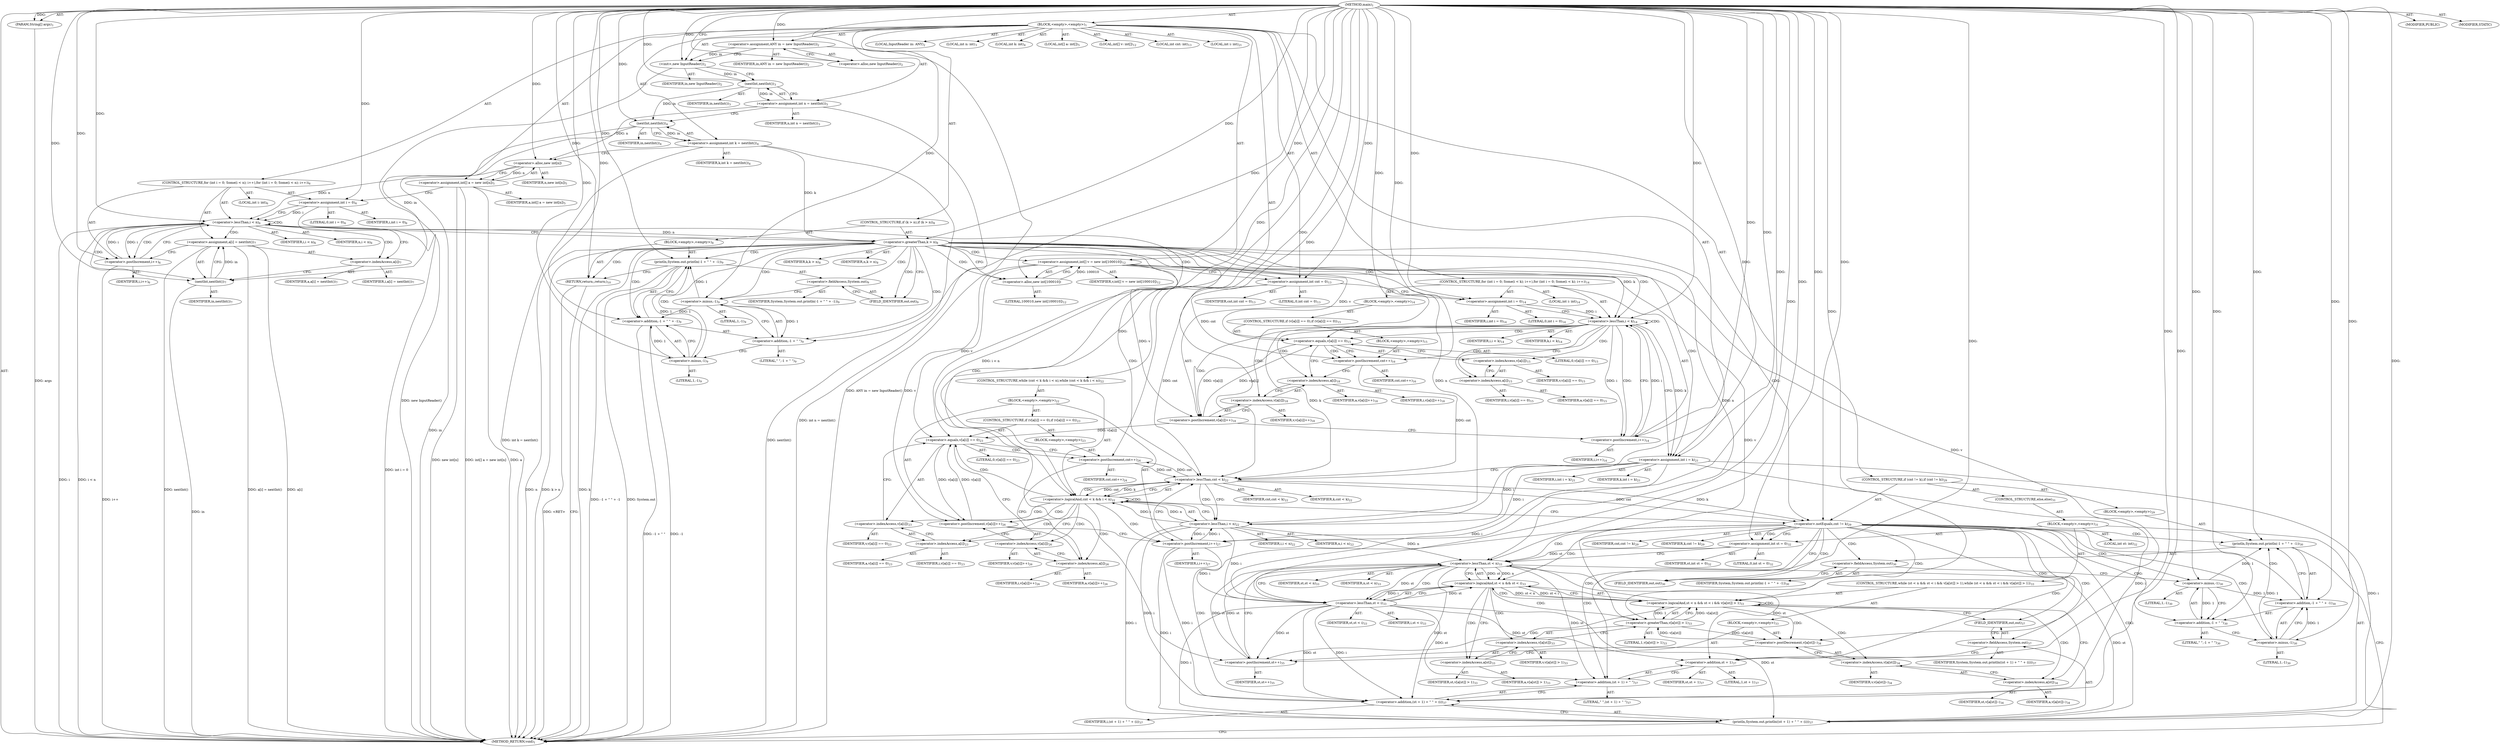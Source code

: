 digraph "main" {  
"19" [label = <(METHOD,main)<SUB>1</SUB>> ]
"20" [label = <(PARAM,String[] args)<SUB>1</SUB>> ]
"21" [label = <(BLOCK,&lt;empty&gt;,&lt;empty&gt;)<SUB>1</SUB>> ]
"4" [label = <(LOCAL,InputReader in: ANY)<SUB>2</SUB>> ]
"22" [label = <(&lt;operator&gt;.assignment,ANY in = new InputReader())<SUB>2</SUB>> ]
"23" [label = <(IDENTIFIER,in,ANY in = new InputReader())<SUB>2</SUB>> ]
"24" [label = <(&lt;operator&gt;.alloc,new InputReader())<SUB>2</SUB>> ]
"25" [label = <(&lt;init&gt;,new InputReader())<SUB>2</SUB>> ]
"3" [label = <(IDENTIFIER,in,new InputReader())<SUB>2</SUB>> ]
"26" [label = <(LOCAL,int n: int)<SUB>3</SUB>> ]
"27" [label = <(&lt;operator&gt;.assignment,int n = nextInt())<SUB>3</SUB>> ]
"28" [label = <(IDENTIFIER,n,int n = nextInt())<SUB>3</SUB>> ]
"29" [label = <(nextInt,nextInt())<SUB>3</SUB>> ]
"30" [label = <(IDENTIFIER,in,nextInt())<SUB>3</SUB>> ]
"31" [label = <(LOCAL,int k: int)<SUB>4</SUB>> ]
"32" [label = <(&lt;operator&gt;.assignment,int k = nextInt())<SUB>4</SUB>> ]
"33" [label = <(IDENTIFIER,k,int k = nextInt())<SUB>4</SUB>> ]
"34" [label = <(nextInt,nextInt())<SUB>4</SUB>> ]
"35" [label = <(IDENTIFIER,in,nextInt())<SUB>4</SUB>> ]
"36" [label = <(LOCAL,int[] a: int[])<SUB>5</SUB>> ]
"37" [label = <(&lt;operator&gt;.assignment,int[] a = new int[n])<SUB>5</SUB>> ]
"38" [label = <(IDENTIFIER,a,int[] a = new int[n])<SUB>5</SUB>> ]
"39" [label = <(&lt;operator&gt;.alloc,new int[n])> ]
"40" [label = <(IDENTIFIER,n,new int[n])<SUB>5</SUB>> ]
"41" [label = <(CONTROL_STRUCTURE,for (int i = 0; Some(i &lt; n); i++),for (int i = 0; Some(i &lt; n); i++))<SUB>6</SUB>> ]
"42" [label = <(LOCAL,int i: int)<SUB>6</SUB>> ]
"43" [label = <(&lt;operator&gt;.assignment,int i = 0)<SUB>6</SUB>> ]
"44" [label = <(IDENTIFIER,i,int i = 0)<SUB>6</SUB>> ]
"45" [label = <(LITERAL,0,int i = 0)<SUB>6</SUB>> ]
"46" [label = <(&lt;operator&gt;.lessThan,i &lt; n)<SUB>6</SUB>> ]
"47" [label = <(IDENTIFIER,i,i &lt; n)<SUB>6</SUB>> ]
"48" [label = <(IDENTIFIER,n,i &lt; n)<SUB>6</SUB>> ]
"49" [label = <(&lt;operator&gt;.postIncrement,i++)<SUB>6</SUB>> ]
"50" [label = <(IDENTIFIER,i,i++)<SUB>6</SUB>> ]
"51" [label = <(&lt;operator&gt;.assignment,a[i] = nextInt())<SUB>7</SUB>> ]
"52" [label = <(&lt;operator&gt;.indexAccess,a[i])<SUB>7</SUB>> ]
"53" [label = <(IDENTIFIER,a,a[i] = nextInt())<SUB>7</SUB>> ]
"54" [label = <(IDENTIFIER,i,a[i] = nextInt())<SUB>7</SUB>> ]
"55" [label = <(nextInt,nextInt())<SUB>7</SUB>> ]
"56" [label = <(IDENTIFIER,in,nextInt())<SUB>7</SUB>> ]
"57" [label = <(CONTROL_STRUCTURE,if (k &gt; n),if (k &gt; n))<SUB>8</SUB>> ]
"58" [label = <(&lt;operator&gt;.greaterThan,k &gt; n)<SUB>8</SUB>> ]
"59" [label = <(IDENTIFIER,k,k &gt; n)<SUB>8</SUB>> ]
"60" [label = <(IDENTIFIER,n,k &gt; n)<SUB>8</SUB>> ]
"61" [label = <(BLOCK,&lt;empty&gt;,&lt;empty&gt;)<SUB>8</SUB>> ]
"62" [label = <(println,System.out.println(-1 + &quot; &quot; + -1))<SUB>9</SUB>> ]
"63" [label = <(&lt;operator&gt;.fieldAccess,System.out)<SUB>9</SUB>> ]
"64" [label = <(IDENTIFIER,System,System.out.println(-1 + &quot; &quot; + -1))<SUB>9</SUB>> ]
"65" [label = <(FIELD_IDENTIFIER,out,out)<SUB>9</SUB>> ]
"66" [label = <(&lt;operator&gt;.addition,-1 + &quot; &quot; + -1)<SUB>9</SUB>> ]
"67" [label = <(&lt;operator&gt;.addition,-1 + &quot; &quot;)<SUB>9</SUB>> ]
"68" [label = <(&lt;operator&gt;.minus,-1)<SUB>9</SUB>> ]
"69" [label = <(LITERAL,1,-1)<SUB>9</SUB>> ]
"70" [label = <(LITERAL,&quot; &quot;,-1 + &quot; &quot;)<SUB>9</SUB>> ]
"71" [label = <(&lt;operator&gt;.minus,-1)<SUB>9</SUB>> ]
"72" [label = <(LITERAL,1,-1)<SUB>9</SUB>> ]
"73" [label = <(RETURN,return;,return;)<SUB>10</SUB>> ]
"74" [label = <(LOCAL,int[] v: int[])<SUB>12</SUB>> ]
"75" [label = <(&lt;operator&gt;.assignment,int[] v = new int[100010])<SUB>12</SUB>> ]
"76" [label = <(IDENTIFIER,v,int[] v = new int[100010])<SUB>12</SUB>> ]
"77" [label = <(&lt;operator&gt;.alloc,new int[100010])> ]
"78" [label = <(LITERAL,100010,new int[100010])<SUB>12</SUB>> ]
"79" [label = <(LOCAL,int cnt: int)<SUB>13</SUB>> ]
"80" [label = <(&lt;operator&gt;.assignment,int cnt = 0)<SUB>13</SUB>> ]
"81" [label = <(IDENTIFIER,cnt,int cnt = 0)<SUB>13</SUB>> ]
"82" [label = <(LITERAL,0,int cnt = 0)<SUB>13</SUB>> ]
"83" [label = <(CONTROL_STRUCTURE,for (int i = 0; Some(i &lt; k); i++),for (int i = 0; Some(i &lt; k); i++))<SUB>14</SUB>> ]
"84" [label = <(LOCAL,int i: int)<SUB>14</SUB>> ]
"85" [label = <(&lt;operator&gt;.assignment,int i = 0)<SUB>14</SUB>> ]
"86" [label = <(IDENTIFIER,i,int i = 0)<SUB>14</SUB>> ]
"87" [label = <(LITERAL,0,int i = 0)<SUB>14</SUB>> ]
"88" [label = <(&lt;operator&gt;.lessThan,i &lt; k)<SUB>14</SUB>> ]
"89" [label = <(IDENTIFIER,i,i &lt; k)<SUB>14</SUB>> ]
"90" [label = <(IDENTIFIER,k,i &lt; k)<SUB>14</SUB>> ]
"91" [label = <(&lt;operator&gt;.postIncrement,i++)<SUB>14</SUB>> ]
"92" [label = <(IDENTIFIER,i,i++)<SUB>14</SUB>> ]
"93" [label = <(BLOCK,&lt;empty&gt;,&lt;empty&gt;)<SUB>14</SUB>> ]
"94" [label = <(CONTROL_STRUCTURE,if (v[a[i]] == 0),if (v[a[i]] == 0))<SUB>15</SUB>> ]
"95" [label = <(&lt;operator&gt;.equals,v[a[i]] == 0)<SUB>15</SUB>> ]
"96" [label = <(&lt;operator&gt;.indexAccess,v[a[i]])<SUB>15</SUB>> ]
"97" [label = <(IDENTIFIER,v,v[a[i]] == 0)<SUB>15</SUB>> ]
"98" [label = <(&lt;operator&gt;.indexAccess,a[i])<SUB>15</SUB>> ]
"99" [label = <(IDENTIFIER,a,v[a[i]] == 0)<SUB>15</SUB>> ]
"100" [label = <(IDENTIFIER,i,v[a[i]] == 0)<SUB>15</SUB>> ]
"101" [label = <(LITERAL,0,v[a[i]] == 0)<SUB>15</SUB>> ]
"102" [label = <(BLOCK,&lt;empty&gt;,&lt;empty&gt;)<SUB>15</SUB>> ]
"103" [label = <(&lt;operator&gt;.postIncrement,cnt++)<SUB>16</SUB>> ]
"104" [label = <(IDENTIFIER,cnt,cnt++)<SUB>16</SUB>> ]
"105" [label = <(&lt;operator&gt;.postIncrement,v[a[i]]++)<SUB>18</SUB>> ]
"106" [label = <(&lt;operator&gt;.indexAccess,v[a[i]])<SUB>18</SUB>> ]
"107" [label = <(IDENTIFIER,v,v[a[i]]++)<SUB>18</SUB>> ]
"108" [label = <(&lt;operator&gt;.indexAccess,a[i])<SUB>18</SUB>> ]
"109" [label = <(IDENTIFIER,a,v[a[i]]++)<SUB>18</SUB>> ]
"110" [label = <(IDENTIFIER,i,v[a[i]]++)<SUB>18</SUB>> ]
"111" [label = <(LOCAL,int i: int)<SUB>21</SUB>> ]
"112" [label = <(&lt;operator&gt;.assignment,int i = k)<SUB>21</SUB>> ]
"113" [label = <(IDENTIFIER,i,int i = k)<SUB>21</SUB>> ]
"114" [label = <(IDENTIFIER,k,int i = k)<SUB>21</SUB>> ]
"115" [label = <(CONTROL_STRUCTURE,while (cnt &lt; k &amp;&amp; i &lt; n),while (cnt &lt; k &amp;&amp; i &lt; n))<SUB>22</SUB>> ]
"116" [label = <(&lt;operator&gt;.logicalAnd,cnt &lt; k &amp;&amp; i &lt; n)<SUB>22</SUB>> ]
"117" [label = <(&lt;operator&gt;.lessThan,cnt &lt; k)<SUB>22</SUB>> ]
"118" [label = <(IDENTIFIER,cnt,cnt &lt; k)<SUB>22</SUB>> ]
"119" [label = <(IDENTIFIER,k,cnt &lt; k)<SUB>22</SUB>> ]
"120" [label = <(&lt;operator&gt;.lessThan,i &lt; n)<SUB>22</SUB>> ]
"121" [label = <(IDENTIFIER,i,i &lt; n)<SUB>22</SUB>> ]
"122" [label = <(IDENTIFIER,n,i &lt; n)<SUB>22</SUB>> ]
"123" [label = <(BLOCK,&lt;empty&gt;,&lt;empty&gt;)<SUB>22</SUB>> ]
"124" [label = <(CONTROL_STRUCTURE,if (v[a[i]] == 0),if (v[a[i]] == 0))<SUB>23</SUB>> ]
"125" [label = <(&lt;operator&gt;.equals,v[a[i]] == 0)<SUB>23</SUB>> ]
"126" [label = <(&lt;operator&gt;.indexAccess,v[a[i]])<SUB>23</SUB>> ]
"127" [label = <(IDENTIFIER,v,v[a[i]] == 0)<SUB>23</SUB>> ]
"128" [label = <(&lt;operator&gt;.indexAccess,a[i])<SUB>23</SUB>> ]
"129" [label = <(IDENTIFIER,a,v[a[i]] == 0)<SUB>23</SUB>> ]
"130" [label = <(IDENTIFIER,i,v[a[i]] == 0)<SUB>23</SUB>> ]
"131" [label = <(LITERAL,0,v[a[i]] == 0)<SUB>23</SUB>> ]
"132" [label = <(BLOCK,&lt;empty&gt;,&lt;empty&gt;)<SUB>23</SUB>> ]
"133" [label = <(&lt;operator&gt;.postIncrement,cnt++)<SUB>24</SUB>> ]
"134" [label = <(IDENTIFIER,cnt,cnt++)<SUB>24</SUB>> ]
"135" [label = <(&lt;operator&gt;.postIncrement,v[a[i]]++)<SUB>26</SUB>> ]
"136" [label = <(&lt;operator&gt;.indexAccess,v[a[i]])<SUB>26</SUB>> ]
"137" [label = <(IDENTIFIER,v,v[a[i]]++)<SUB>26</SUB>> ]
"138" [label = <(&lt;operator&gt;.indexAccess,a[i])<SUB>26</SUB>> ]
"139" [label = <(IDENTIFIER,a,v[a[i]]++)<SUB>26</SUB>> ]
"140" [label = <(IDENTIFIER,i,v[a[i]]++)<SUB>26</SUB>> ]
"141" [label = <(&lt;operator&gt;.postIncrement,i++)<SUB>27</SUB>> ]
"142" [label = <(IDENTIFIER,i,i++)<SUB>27</SUB>> ]
"143" [label = <(CONTROL_STRUCTURE,if (cnt != k),if (cnt != k))<SUB>29</SUB>> ]
"144" [label = <(&lt;operator&gt;.notEquals,cnt != k)<SUB>29</SUB>> ]
"145" [label = <(IDENTIFIER,cnt,cnt != k)<SUB>29</SUB>> ]
"146" [label = <(IDENTIFIER,k,cnt != k)<SUB>29</SUB>> ]
"147" [label = <(BLOCK,&lt;empty&gt;,&lt;empty&gt;)<SUB>29</SUB>> ]
"148" [label = <(println,System.out.println(-1 + &quot; &quot; + -1))<SUB>30</SUB>> ]
"149" [label = <(&lt;operator&gt;.fieldAccess,System.out)<SUB>30</SUB>> ]
"150" [label = <(IDENTIFIER,System,System.out.println(-1 + &quot; &quot; + -1))<SUB>30</SUB>> ]
"151" [label = <(FIELD_IDENTIFIER,out,out)<SUB>30</SUB>> ]
"152" [label = <(&lt;operator&gt;.addition,-1 + &quot; &quot; + -1)<SUB>30</SUB>> ]
"153" [label = <(&lt;operator&gt;.addition,-1 + &quot; &quot;)<SUB>30</SUB>> ]
"154" [label = <(&lt;operator&gt;.minus,-1)<SUB>30</SUB>> ]
"155" [label = <(LITERAL,1,-1)<SUB>30</SUB>> ]
"156" [label = <(LITERAL,&quot; &quot;,-1 + &quot; &quot;)<SUB>30</SUB>> ]
"157" [label = <(&lt;operator&gt;.minus,-1)<SUB>30</SUB>> ]
"158" [label = <(LITERAL,1,-1)<SUB>30</SUB>> ]
"159" [label = <(CONTROL_STRUCTURE,else,else)<SUB>31</SUB>> ]
"160" [label = <(BLOCK,&lt;empty&gt;,&lt;empty&gt;)<SUB>31</SUB>> ]
"161" [label = <(LOCAL,int st: int)<SUB>32</SUB>> ]
"162" [label = <(&lt;operator&gt;.assignment,int st = 0)<SUB>32</SUB>> ]
"163" [label = <(IDENTIFIER,st,int st = 0)<SUB>32</SUB>> ]
"164" [label = <(LITERAL,0,int st = 0)<SUB>32</SUB>> ]
"165" [label = <(CONTROL_STRUCTURE,while (st &lt; n &amp;&amp; st &lt; i &amp;&amp; v[a[st]] &gt; 1),while (st &lt; n &amp;&amp; st &lt; i &amp;&amp; v[a[st]] &gt; 1))<SUB>33</SUB>> ]
"166" [label = <(&lt;operator&gt;.logicalAnd,st &lt; n &amp;&amp; st &lt; i &amp;&amp; v[a[st]] &gt; 1)<SUB>33</SUB>> ]
"167" [label = <(&lt;operator&gt;.logicalAnd,st &lt; n &amp;&amp; st &lt; i)<SUB>33</SUB>> ]
"168" [label = <(&lt;operator&gt;.lessThan,st &lt; n)<SUB>33</SUB>> ]
"169" [label = <(IDENTIFIER,st,st &lt; n)<SUB>33</SUB>> ]
"170" [label = <(IDENTIFIER,n,st &lt; n)<SUB>33</SUB>> ]
"171" [label = <(&lt;operator&gt;.lessThan,st &lt; i)<SUB>33</SUB>> ]
"172" [label = <(IDENTIFIER,st,st &lt; i)<SUB>33</SUB>> ]
"173" [label = <(IDENTIFIER,i,st &lt; i)<SUB>33</SUB>> ]
"174" [label = <(&lt;operator&gt;.greaterThan,v[a[st]] &gt; 1)<SUB>33</SUB>> ]
"175" [label = <(&lt;operator&gt;.indexAccess,v[a[st]])<SUB>33</SUB>> ]
"176" [label = <(IDENTIFIER,v,v[a[st]] &gt; 1)<SUB>33</SUB>> ]
"177" [label = <(&lt;operator&gt;.indexAccess,a[st])<SUB>33</SUB>> ]
"178" [label = <(IDENTIFIER,a,v[a[st]] &gt; 1)<SUB>33</SUB>> ]
"179" [label = <(IDENTIFIER,st,v[a[st]] &gt; 1)<SUB>33</SUB>> ]
"180" [label = <(LITERAL,1,v[a[st]] &gt; 1)<SUB>33</SUB>> ]
"181" [label = <(BLOCK,&lt;empty&gt;,&lt;empty&gt;)<SUB>33</SUB>> ]
"182" [label = <(&lt;operator&gt;.postDecrement,v[a[st]]--)<SUB>34</SUB>> ]
"183" [label = <(&lt;operator&gt;.indexAccess,v[a[st]])<SUB>34</SUB>> ]
"184" [label = <(IDENTIFIER,v,v[a[st]]--)<SUB>34</SUB>> ]
"185" [label = <(&lt;operator&gt;.indexAccess,a[st])<SUB>34</SUB>> ]
"186" [label = <(IDENTIFIER,a,v[a[st]]--)<SUB>34</SUB>> ]
"187" [label = <(IDENTIFIER,st,v[a[st]]--)<SUB>34</SUB>> ]
"188" [label = <(&lt;operator&gt;.postIncrement,st++)<SUB>35</SUB>> ]
"189" [label = <(IDENTIFIER,st,st++)<SUB>35</SUB>> ]
"190" [label = <(println,System.out.println((st + 1) + &quot; &quot; + (i)))<SUB>37</SUB>> ]
"191" [label = <(&lt;operator&gt;.fieldAccess,System.out)<SUB>37</SUB>> ]
"192" [label = <(IDENTIFIER,System,System.out.println((st + 1) + &quot; &quot; + (i)))<SUB>37</SUB>> ]
"193" [label = <(FIELD_IDENTIFIER,out,out)<SUB>37</SUB>> ]
"194" [label = <(&lt;operator&gt;.addition,(st + 1) + &quot; &quot; + (i))<SUB>37</SUB>> ]
"195" [label = <(&lt;operator&gt;.addition,(st + 1) + &quot; &quot;)<SUB>37</SUB>> ]
"196" [label = <(&lt;operator&gt;.addition,st + 1)<SUB>37</SUB>> ]
"197" [label = <(IDENTIFIER,st,st + 1)<SUB>37</SUB>> ]
"198" [label = <(LITERAL,1,st + 1)<SUB>37</SUB>> ]
"199" [label = <(LITERAL,&quot; &quot;,(st + 1) + &quot; &quot;)<SUB>37</SUB>> ]
"200" [label = <(IDENTIFIER,i,(st + 1) + &quot; &quot; + (i))<SUB>37</SUB>> ]
"201" [label = <(MODIFIER,PUBLIC)> ]
"202" [label = <(MODIFIER,STATIC)> ]
"203" [label = <(METHOD_RETURN,void)<SUB>1</SUB>> ]
  "19" -> "20"  [ label = "AST: "] 
  "19" -> "21"  [ label = "AST: "] 
  "19" -> "201"  [ label = "AST: "] 
  "19" -> "202"  [ label = "AST: "] 
  "19" -> "203"  [ label = "AST: "] 
  "21" -> "4"  [ label = "AST: "] 
  "21" -> "22"  [ label = "AST: "] 
  "21" -> "25"  [ label = "AST: "] 
  "21" -> "26"  [ label = "AST: "] 
  "21" -> "27"  [ label = "AST: "] 
  "21" -> "31"  [ label = "AST: "] 
  "21" -> "32"  [ label = "AST: "] 
  "21" -> "36"  [ label = "AST: "] 
  "21" -> "37"  [ label = "AST: "] 
  "21" -> "41"  [ label = "AST: "] 
  "21" -> "57"  [ label = "AST: "] 
  "21" -> "74"  [ label = "AST: "] 
  "21" -> "75"  [ label = "AST: "] 
  "21" -> "79"  [ label = "AST: "] 
  "21" -> "80"  [ label = "AST: "] 
  "21" -> "83"  [ label = "AST: "] 
  "21" -> "111"  [ label = "AST: "] 
  "21" -> "112"  [ label = "AST: "] 
  "21" -> "115"  [ label = "AST: "] 
  "21" -> "143"  [ label = "AST: "] 
  "22" -> "23"  [ label = "AST: "] 
  "22" -> "24"  [ label = "AST: "] 
  "25" -> "3"  [ label = "AST: "] 
  "27" -> "28"  [ label = "AST: "] 
  "27" -> "29"  [ label = "AST: "] 
  "29" -> "30"  [ label = "AST: "] 
  "32" -> "33"  [ label = "AST: "] 
  "32" -> "34"  [ label = "AST: "] 
  "34" -> "35"  [ label = "AST: "] 
  "37" -> "38"  [ label = "AST: "] 
  "37" -> "39"  [ label = "AST: "] 
  "39" -> "40"  [ label = "AST: "] 
  "41" -> "42"  [ label = "AST: "] 
  "41" -> "43"  [ label = "AST: "] 
  "41" -> "46"  [ label = "AST: "] 
  "41" -> "49"  [ label = "AST: "] 
  "41" -> "51"  [ label = "AST: "] 
  "43" -> "44"  [ label = "AST: "] 
  "43" -> "45"  [ label = "AST: "] 
  "46" -> "47"  [ label = "AST: "] 
  "46" -> "48"  [ label = "AST: "] 
  "49" -> "50"  [ label = "AST: "] 
  "51" -> "52"  [ label = "AST: "] 
  "51" -> "55"  [ label = "AST: "] 
  "52" -> "53"  [ label = "AST: "] 
  "52" -> "54"  [ label = "AST: "] 
  "55" -> "56"  [ label = "AST: "] 
  "57" -> "58"  [ label = "AST: "] 
  "57" -> "61"  [ label = "AST: "] 
  "58" -> "59"  [ label = "AST: "] 
  "58" -> "60"  [ label = "AST: "] 
  "61" -> "62"  [ label = "AST: "] 
  "61" -> "73"  [ label = "AST: "] 
  "62" -> "63"  [ label = "AST: "] 
  "62" -> "66"  [ label = "AST: "] 
  "63" -> "64"  [ label = "AST: "] 
  "63" -> "65"  [ label = "AST: "] 
  "66" -> "67"  [ label = "AST: "] 
  "66" -> "71"  [ label = "AST: "] 
  "67" -> "68"  [ label = "AST: "] 
  "67" -> "70"  [ label = "AST: "] 
  "68" -> "69"  [ label = "AST: "] 
  "71" -> "72"  [ label = "AST: "] 
  "75" -> "76"  [ label = "AST: "] 
  "75" -> "77"  [ label = "AST: "] 
  "77" -> "78"  [ label = "AST: "] 
  "80" -> "81"  [ label = "AST: "] 
  "80" -> "82"  [ label = "AST: "] 
  "83" -> "84"  [ label = "AST: "] 
  "83" -> "85"  [ label = "AST: "] 
  "83" -> "88"  [ label = "AST: "] 
  "83" -> "91"  [ label = "AST: "] 
  "83" -> "93"  [ label = "AST: "] 
  "85" -> "86"  [ label = "AST: "] 
  "85" -> "87"  [ label = "AST: "] 
  "88" -> "89"  [ label = "AST: "] 
  "88" -> "90"  [ label = "AST: "] 
  "91" -> "92"  [ label = "AST: "] 
  "93" -> "94"  [ label = "AST: "] 
  "93" -> "105"  [ label = "AST: "] 
  "94" -> "95"  [ label = "AST: "] 
  "94" -> "102"  [ label = "AST: "] 
  "95" -> "96"  [ label = "AST: "] 
  "95" -> "101"  [ label = "AST: "] 
  "96" -> "97"  [ label = "AST: "] 
  "96" -> "98"  [ label = "AST: "] 
  "98" -> "99"  [ label = "AST: "] 
  "98" -> "100"  [ label = "AST: "] 
  "102" -> "103"  [ label = "AST: "] 
  "103" -> "104"  [ label = "AST: "] 
  "105" -> "106"  [ label = "AST: "] 
  "106" -> "107"  [ label = "AST: "] 
  "106" -> "108"  [ label = "AST: "] 
  "108" -> "109"  [ label = "AST: "] 
  "108" -> "110"  [ label = "AST: "] 
  "112" -> "113"  [ label = "AST: "] 
  "112" -> "114"  [ label = "AST: "] 
  "115" -> "116"  [ label = "AST: "] 
  "115" -> "123"  [ label = "AST: "] 
  "116" -> "117"  [ label = "AST: "] 
  "116" -> "120"  [ label = "AST: "] 
  "117" -> "118"  [ label = "AST: "] 
  "117" -> "119"  [ label = "AST: "] 
  "120" -> "121"  [ label = "AST: "] 
  "120" -> "122"  [ label = "AST: "] 
  "123" -> "124"  [ label = "AST: "] 
  "123" -> "135"  [ label = "AST: "] 
  "123" -> "141"  [ label = "AST: "] 
  "124" -> "125"  [ label = "AST: "] 
  "124" -> "132"  [ label = "AST: "] 
  "125" -> "126"  [ label = "AST: "] 
  "125" -> "131"  [ label = "AST: "] 
  "126" -> "127"  [ label = "AST: "] 
  "126" -> "128"  [ label = "AST: "] 
  "128" -> "129"  [ label = "AST: "] 
  "128" -> "130"  [ label = "AST: "] 
  "132" -> "133"  [ label = "AST: "] 
  "133" -> "134"  [ label = "AST: "] 
  "135" -> "136"  [ label = "AST: "] 
  "136" -> "137"  [ label = "AST: "] 
  "136" -> "138"  [ label = "AST: "] 
  "138" -> "139"  [ label = "AST: "] 
  "138" -> "140"  [ label = "AST: "] 
  "141" -> "142"  [ label = "AST: "] 
  "143" -> "144"  [ label = "AST: "] 
  "143" -> "147"  [ label = "AST: "] 
  "143" -> "159"  [ label = "AST: "] 
  "144" -> "145"  [ label = "AST: "] 
  "144" -> "146"  [ label = "AST: "] 
  "147" -> "148"  [ label = "AST: "] 
  "148" -> "149"  [ label = "AST: "] 
  "148" -> "152"  [ label = "AST: "] 
  "149" -> "150"  [ label = "AST: "] 
  "149" -> "151"  [ label = "AST: "] 
  "152" -> "153"  [ label = "AST: "] 
  "152" -> "157"  [ label = "AST: "] 
  "153" -> "154"  [ label = "AST: "] 
  "153" -> "156"  [ label = "AST: "] 
  "154" -> "155"  [ label = "AST: "] 
  "157" -> "158"  [ label = "AST: "] 
  "159" -> "160"  [ label = "AST: "] 
  "160" -> "161"  [ label = "AST: "] 
  "160" -> "162"  [ label = "AST: "] 
  "160" -> "165"  [ label = "AST: "] 
  "160" -> "190"  [ label = "AST: "] 
  "162" -> "163"  [ label = "AST: "] 
  "162" -> "164"  [ label = "AST: "] 
  "165" -> "166"  [ label = "AST: "] 
  "165" -> "181"  [ label = "AST: "] 
  "166" -> "167"  [ label = "AST: "] 
  "166" -> "174"  [ label = "AST: "] 
  "167" -> "168"  [ label = "AST: "] 
  "167" -> "171"  [ label = "AST: "] 
  "168" -> "169"  [ label = "AST: "] 
  "168" -> "170"  [ label = "AST: "] 
  "171" -> "172"  [ label = "AST: "] 
  "171" -> "173"  [ label = "AST: "] 
  "174" -> "175"  [ label = "AST: "] 
  "174" -> "180"  [ label = "AST: "] 
  "175" -> "176"  [ label = "AST: "] 
  "175" -> "177"  [ label = "AST: "] 
  "177" -> "178"  [ label = "AST: "] 
  "177" -> "179"  [ label = "AST: "] 
  "181" -> "182"  [ label = "AST: "] 
  "181" -> "188"  [ label = "AST: "] 
  "182" -> "183"  [ label = "AST: "] 
  "183" -> "184"  [ label = "AST: "] 
  "183" -> "185"  [ label = "AST: "] 
  "185" -> "186"  [ label = "AST: "] 
  "185" -> "187"  [ label = "AST: "] 
  "188" -> "189"  [ label = "AST: "] 
  "190" -> "191"  [ label = "AST: "] 
  "190" -> "194"  [ label = "AST: "] 
  "191" -> "192"  [ label = "AST: "] 
  "191" -> "193"  [ label = "AST: "] 
  "194" -> "195"  [ label = "AST: "] 
  "194" -> "200"  [ label = "AST: "] 
  "195" -> "196"  [ label = "AST: "] 
  "195" -> "199"  [ label = "AST: "] 
  "196" -> "197"  [ label = "AST: "] 
  "196" -> "198"  [ label = "AST: "] 
  "22" -> "25"  [ label = "CFG: "] 
  "25" -> "29"  [ label = "CFG: "] 
  "27" -> "34"  [ label = "CFG: "] 
  "32" -> "39"  [ label = "CFG: "] 
  "37" -> "43"  [ label = "CFG: "] 
  "75" -> "80"  [ label = "CFG: "] 
  "80" -> "85"  [ label = "CFG: "] 
  "112" -> "117"  [ label = "CFG: "] 
  "24" -> "22"  [ label = "CFG: "] 
  "29" -> "27"  [ label = "CFG: "] 
  "34" -> "32"  [ label = "CFG: "] 
  "39" -> "37"  [ label = "CFG: "] 
  "43" -> "46"  [ label = "CFG: "] 
  "46" -> "52"  [ label = "CFG: "] 
  "46" -> "58"  [ label = "CFG: "] 
  "49" -> "46"  [ label = "CFG: "] 
  "51" -> "49"  [ label = "CFG: "] 
  "58" -> "65"  [ label = "CFG: "] 
  "58" -> "77"  [ label = "CFG: "] 
  "77" -> "75"  [ label = "CFG: "] 
  "85" -> "88"  [ label = "CFG: "] 
  "88" -> "98"  [ label = "CFG: "] 
  "88" -> "112"  [ label = "CFG: "] 
  "91" -> "88"  [ label = "CFG: "] 
  "116" -> "128"  [ label = "CFG: "] 
  "116" -> "144"  [ label = "CFG: "] 
  "144" -> "151"  [ label = "CFG: "] 
  "144" -> "162"  [ label = "CFG: "] 
  "52" -> "55"  [ label = "CFG: "] 
  "55" -> "51"  [ label = "CFG: "] 
  "62" -> "73"  [ label = "CFG: "] 
  "73" -> "203"  [ label = "CFG: "] 
  "105" -> "91"  [ label = "CFG: "] 
  "117" -> "116"  [ label = "CFG: "] 
  "117" -> "120"  [ label = "CFG: "] 
  "120" -> "116"  [ label = "CFG: "] 
  "135" -> "141"  [ label = "CFG: "] 
  "141" -> "117"  [ label = "CFG: "] 
  "148" -> "203"  [ label = "CFG: "] 
  "63" -> "68"  [ label = "CFG: "] 
  "66" -> "62"  [ label = "CFG: "] 
  "95" -> "103"  [ label = "CFG: "] 
  "95" -> "108"  [ label = "CFG: "] 
  "106" -> "105"  [ label = "CFG: "] 
  "125" -> "133"  [ label = "CFG: "] 
  "125" -> "138"  [ label = "CFG: "] 
  "136" -> "135"  [ label = "CFG: "] 
  "149" -> "154"  [ label = "CFG: "] 
  "152" -> "148"  [ label = "CFG: "] 
  "162" -> "168"  [ label = "CFG: "] 
  "190" -> "203"  [ label = "CFG: "] 
  "65" -> "63"  [ label = "CFG: "] 
  "67" -> "71"  [ label = "CFG: "] 
  "71" -> "66"  [ label = "CFG: "] 
  "96" -> "95"  [ label = "CFG: "] 
  "103" -> "108"  [ label = "CFG: "] 
  "108" -> "106"  [ label = "CFG: "] 
  "126" -> "125"  [ label = "CFG: "] 
  "133" -> "138"  [ label = "CFG: "] 
  "138" -> "136"  [ label = "CFG: "] 
  "151" -> "149"  [ label = "CFG: "] 
  "153" -> "157"  [ label = "CFG: "] 
  "157" -> "152"  [ label = "CFG: "] 
  "166" -> "185"  [ label = "CFG: "] 
  "166" -> "193"  [ label = "CFG: "] 
  "191" -> "196"  [ label = "CFG: "] 
  "194" -> "190"  [ label = "CFG: "] 
  "68" -> "67"  [ label = "CFG: "] 
  "98" -> "96"  [ label = "CFG: "] 
  "128" -> "126"  [ label = "CFG: "] 
  "154" -> "153"  [ label = "CFG: "] 
  "167" -> "166"  [ label = "CFG: "] 
  "167" -> "177"  [ label = "CFG: "] 
  "174" -> "166"  [ label = "CFG: "] 
  "182" -> "188"  [ label = "CFG: "] 
  "188" -> "168"  [ label = "CFG: "] 
  "193" -> "191"  [ label = "CFG: "] 
  "195" -> "194"  [ label = "CFG: "] 
  "168" -> "167"  [ label = "CFG: "] 
  "168" -> "171"  [ label = "CFG: "] 
  "171" -> "167"  [ label = "CFG: "] 
  "175" -> "174"  [ label = "CFG: "] 
  "183" -> "182"  [ label = "CFG: "] 
  "196" -> "195"  [ label = "CFG: "] 
  "177" -> "175"  [ label = "CFG: "] 
  "185" -> "183"  [ label = "CFG: "] 
  "19" -> "24"  [ label = "CFG: "] 
  "73" -> "203"  [ label = "DDG: &lt;RET&gt;"] 
  "20" -> "203"  [ label = "DDG: args"] 
  "22" -> "203"  [ label = "DDG: ANY in = new InputReader()"] 
  "25" -> "203"  [ label = "DDG: new InputReader()"] 
  "27" -> "203"  [ label = "DDG: int n = nextInt()"] 
  "34" -> "203"  [ label = "DDG: in"] 
  "32" -> "203"  [ label = "DDG: nextInt()"] 
  "32" -> "203"  [ label = "DDG: int k = nextInt()"] 
  "37" -> "203"  [ label = "DDG: a"] 
  "37" -> "203"  [ label = "DDG: new int[n]"] 
  "37" -> "203"  [ label = "DDG: int[] a = new int[n]"] 
  "43" -> "203"  [ label = "DDG: int i = 0"] 
  "46" -> "203"  [ label = "DDG: i"] 
  "46" -> "203"  [ label = "DDG: i &lt; n"] 
  "58" -> "203"  [ label = "DDG: k"] 
  "58" -> "203"  [ label = "DDG: n"] 
  "58" -> "203"  [ label = "DDG: k &gt; n"] 
  "62" -> "203"  [ label = "DDG: System.out"] 
  "66" -> "203"  [ label = "DDG: -1 + &quot; &quot;"] 
  "66" -> "203"  [ label = "DDG: -1"] 
  "62" -> "203"  [ label = "DDG: -1 + &quot; &quot; + -1"] 
  "51" -> "203"  [ label = "DDG: a[i]"] 
  "55" -> "203"  [ label = "DDG: in"] 
  "51" -> "203"  [ label = "DDG: nextInt()"] 
  "51" -> "203"  [ label = "DDG: a[i] = nextInt()"] 
  "49" -> "203"  [ label = "DDG: i++"] 
  "19" -> "20"  [ label = "DDG: "] 
  "19" -> "22"  [ label = "DDG: "] 
  "29" -> "27"  [ label = "DDG: in"] 
  "34" -> "32"  [ label = "DDG: in"] 
  "39" -> "37"  [ label = "DDG: n"] 
  "77" -> "75"  [ label = "DDG: 100010"] 
  "19" -> "80"  [ label = "DDG: "] 
  "88" -> "112"  [ label = "DDG: k"] 
  "19" -> "112"  [ label = "DDG: "] 
  "22" -> "25"  [ label = "DDG: in"] 
  "19" -> "25"  [ label = "DDG: "] 
  "19" -> "43"  [ label = "DDG: "] 
  "55" -> "51"  [ label = "DDG: in"] 
  "19" -> "85"  [ label = "DDG: "] 
  "25" -> "29"  [ label = "DDG: in"] 
  "19" -> "29"  [ label = "DDG: "] 
  "29" -> "34"  [ label = "DDG: in"] 
  "19" -> "34"  [ label = "DDG: "] 
  "27" -> "39"  [ label = "DDG: n"] 
  "19" -> "39"  [ label = "DDG: "] 
  "43" -> "46"  [ label = "DDG: i"] 
  "49" -> "46"  [ label = "DDG: i"] 
  "19" -> "46"  [ label = "DDG: "] 
  "39" -> "46"  [ label = "DDG: n"] 
  "46" -> "49"  [ label = "DDG: i"] 
  "19" -> "49"  [ label = "DDG: "] 
  "32" -> "58"  [ label = "DDG: k"] 
  "19" -> "58"  [ label = "DDG: "] 
  "46" -> "58"  [ label = "DDG: n"] 
  "19" -> "73"  [ label = "DDG: "] 
  "19" -> "77"  [ label = "DDG: "] 
  "85" -> "88"  [ label = "DDG: i"] 
  "91" -> "88"  [ label = "DDG: i"] 
  "19" -> "88"  [ label = "DDG: "] 
  "58" -> "88"  [ label = "DDG: k"] 
  "88" -> "91"  [ label = "DDG: i"] 
  "19" -> "91"  [ label = "DDG: "] 
  "117" -> "116"  [ label = "DDG: cnt"] 
  "117" -> "116"  [ label = "DDG: k"] 
  "120" -> "116"  [ label = "DDG: i"] 
  "120" -> "116"  [ label = "DDG: n"] 
  "46" -> "116"  [ label = "DDG: i &lt; n"] 
  "117" -> "144"  [ label = "DDG: cnt"] 
  "19" -> "144"  [ label = "DDG: "] 
  "117" -> "144"  [ label = "DDG: k"] 
  "34" -> "55"  [ label = "DDG: in"] 
  "19" -> "55"  [ label = "DDG: "] 
  "68" -> "62"  [ label = "DDG: 1"] 
  "19" -> "62"  [ label = "DDG: "] 
  "71" -> "62"  [ label = "DDG: 1"] 
  "75" -> "105"  [ label = "DDG: v"] 
  "95" -> "105"  [ label = "DDG: v[a[i]]"] 
  "80" -> "117"  [ label = "DDG: cnt"] 
  "133" -> "117"  [ label = "DDG: cnt"] 
  "103" -> "117"  [ label = "DDG: cnt"] 
  "19" -> "117"  [ label = "DDG: "] 
  "88" -> "117"  [ label = "DDG: k"] 
  "112" -> "120"  [ label = "DDG: i"] 
  "141" -> "120"  [ label = "DDG: i"] 
  "19" -> "120"  [ label = "DDG: "] 
  "58" -> "120"  [ label = "DDG: n"] 
  "75" -> "135"  [ label = "DDG: v"] 
  "125" -> "135"  [ label = "DDG: v[a[i]]"] 
  "112" -> "141"  [ label = "DDG: i"] 
  "120" -> "141"  [ label = "DDG: i"] 
  "19" -> "141"  [ label = "DDG: "] 
  "154" -> "148"  [ label = "DDG: 1"] 
  "19" -> "148"  [ label = "DDG: "] 
  "157" -> "148"  [ label = "DDG: 1"] 
  "19" -> "162"  [ label = "DDG: "] 
  "68" -> "66"  [ label = "DDG: 1"] 
  "19" -> "66"  [ label = "DDG: "] 
  "71" -> "66"  [ label = "DDG: 1"] 
  "75" -> "95"  [ label = "DDG: v"] 
  "105" -> "95"  [ label = "DDG: v[a[i]]"] 
  "19" -> "95"  [ label = "DDG: "] 
  "75" -> "125"  [ label = "DDG: v"] 
  "135" -> "125"  [ label = "DDG: v[a[i]]"] 
  "105" -> "125"  [ label = "DDG: v[a[i]]"] 
  "19" -> "125"  [ label = "DDG: "] 
  "154" -> "152"  [ label = "DDG: 1"] 
  "19" -> "152"  [ label = "DDG: "] 
  "157" -> "152"  [ label = "DDG: 1"] 
  "168" -> "190"  [ label = "DDG: st"] 
  "171" -> "190"  [ label = "DDG: st"] 
  "19" -> "190"  [ label = "DDG: "] 
  "112" -> "190"  [ label = "DDG: i"] 
  "120" -> "190"  [ label = "DDG: i"] 
  "171" -> "190"  [ label = "DDG: i"] 
  "141" -> "190"  [ label = "DDG: i"] 
  "68" -> "67"  [ label = "DDG: 1"] 
  "19" -> "67"  [ label = "DDG: "] 
  "19" -> "71"  [ label = "DDG: "] 
  "80" -> "103"  [ label = "DDG: cnt"] 
  "19" -> "103"  [ label = "DDG: "] 
  "117" -> "133"  [ label = "DDG: cnt"] 
  "19" -> "133"  [ label = "DDG: "] 
  "154" -> "153"  [ label = "DDG: 1"] 
  "19" -> "153"  [ label = "DDG: "] 
  "19" -> "157"  [ label = "DDG: "] 
  "167" -> "166"  [ label = "DDG: st &lt; n"] 
  "167" -> "166"  [ label = "DDG: st &lt; i"] 
  "174" -> "166"  [ label = "DDG: v[a[st]]"] 
  "174" -> "166"  [ label = "DDG: 1"] 
  "168" -> "194"  [ label = "DDG: st"] 
  "171" -> "194"  [ label = "DDG: st"] 
  "19" -> "194"  [ label = "DDG: "] 
  "112" -> "194"  [ label = "DDG: i"] 
  "120" -> "194"  [ label = "DDG: i"] 
  "171" -> "194"  [ label = "DDG: i"] 
  "141" -> "194"  [ label = "DDG: i"] 
  "19" -> "68"  [ label = "DDG: "] 
  "19" -> "154"  [ label = "DDG: "] 
  "168" -> "167"  [ label = "DDG: st"] 
  "168" -> "167"  [ label = "DDG: n"] 
  "171" -> "167"  [ label = "DDG: st"] 
  "171" -> "167"  [ label = "DDG: i"] 
  "75" -> "174"  [ label = "DDG: v"] 
  "182" -> "174"  [ label = "DDG: v[a[st]]"] 
  "19" -> "174"  [ label = "DDG: "] 
  "75" -> "182"  [ label = "DDG: v"] 
  "174" -> "182"  [ label = "DDG: v[a[st]]"] 
  "168" -> "188"  [ label = "DDG: st"] 
  "171" -> "188"  [ label = "DDG: st"] 
  "19" -> "188"  [ label = "DDG: "] 
  "168" -> "195"  [ label = "DDG: st"] 
  "171" -> "195"  [ label = "DDG: st"] 
  "19" -> "195"  [ label = "DDG: "] 
  "162" -> "168"  [ label = "DDG: st"] 
  "188" -> "168"  [ label = "DDG: st"] 
  "19" -> "168"  [ label = "DDG: "] 
  "58" -> "168"  [ label = "DDG: n"] 
  "120" -> "168"  [ label = "DDG: n"] 
  "168" -> "171"  [ label = "DDG: st"] 
  "19" -> "171"  [ label = "DDG: "] 
  "112" -> "171"  [ label = "DDG: i"] 
  "120" -> "171"  [ label = "DDG: i"] 
  "141" -> "171"  [ label = "DDG: i"] 
  "168" -> "196"  [ label = "DDG: st"] 
  "171" -> "196"  [ label = "DDG: st"] 
  "19" -> "196"  [ label = "DDG: "] 
  "46" -> "51"  [ label = "CDG: "] 
  "46" -> "52"  [ label = "CDG: "] 
  "46" -> "49"  [ label = "CDG: "] 
  "46" -> "46"  [ label = "CDG: "] 
  "46" -> "55"  [ label = "CDG: "] 
  "58" -> "68"  [ label = "CDG: "] 
  "58" -> "73"  [ label = "CDG: "] 
  "58" -> "77"  [ label = "CDG: "] 
  "58" -> "75"  [ label = "CDG: "] 
  "58" -> "85"  [ label = "CDG: "] 
  "58" -> "67"  [ label = "CDG: "] 
  "58" -> "144"  [ label = "CDG: "] 
  "58" -> "112"  [ label = "CDG: "] 
  "58" -> "80"  [ label = "CDG: "] 
  "58" -> "88"  [ label = "CDG: "] 
  "58" -> "66"  [ label = "CDG: "] 
  "58" -> "116"  [ label = "CDG: "] 
  "58" -> "65"  [ label = "CDG: "] 
  "58" -> "71"  [ label = "CDG: "] 
  "58" -> "117"  [ label = "CDG: "] 
  "58" -> "63"  [ label = "CDG: "] 
  "58" -> "62"  [ label = "CDG: "] 
  "88" -> "96"  [ label = "CDG: "] 
  "88" -> "98"  [ label = "CDG: "] 
  "88" -> "95"  [ label = "CDG: "] 
  "88" -> "91"  [ label = "CDG: "] 
  "88" -> "88"  [ label = "CDG: "] 
  "88" -> "108"  [ label = "CDG: "] 
  "88" -> "106"  [ label = "CDG: "] 
  "88" -> "105"  [ label = "CDG: "] 
  "116" -> "136"  [ label = "CDG: "] 
  "116" -> "128"  [ label = "CDG: "] 
  "116" -> "138"  [ label = "CDG: "] 
  "116" -> "141"  [ label = "CDG: "] 
  "116" -> "116"  [ label = "CDG: "] 
  "116" -> "126"  [ label = "CDG: "] 
  "116" -> "135"  [ label = "CDG: "] 
  "116" -> "117"  [ label = "CDG: "] 
  "116" -> "125"  [ label = "CDG: "] 
  "144" -> "167"  [ label = "CDG: "] 
  "144" -> "154"  [ label = "CDG: "] 
  "144" -> "196"  [ label = "CDG: "] 
  "144" -> "149"  [ label = "CDG: "] 
  "144" -> "151"  [ label = "CDG: "] 
  "144" -> "162"  [ label = "CDG: "] 
  "144" -> "153"  [ label = "CDG: "] 
  "144" -> "168"  [ label = "CDG: "] 
  "144" -> "191"  [ label = "CDG: "] 
  "144" -> "195"  [ label = "CDG: "] 
  "144" -> "148"  [ label = "CDG: "] 
  "144" -> "190"  [ label = "CDG: "] 
  "144" -> "152"  [ label = "CDG: "] 
  "144" -> "194"  [ label = "CDG: "] 
  "144" -> "193"  [ label = "CDG: "] 
  "144" -> "166"  [ label = "CDG: "] 
  "144" -> "157"  [ label = "CDG: "] 
  "117" -> "120"  [ label = "CDG: "] 
  "95" -> "103"  [ label = "CDG: "] 
  "125" -> "133"  [ label = "CDG: "] 
  "166" -> "167"  [ label = "CDG: "] 
  "166" -> "188"  [ label = "CDG: "] 
  "166" -> "185"  [ label = "CDG: "] 
  "166" -> "168"  [ label = "CDG: "] 
  "166" -> "182"  [ label = "CDG: "] 
  "166" -> "183"  [ label = "CDG: "] 
  "166" -> "166"  [ label = "CDG: "] 
  "167" -> "174"  [ label = "CDG: "] 
  "167" -> "177"  [ label = "CDG: "] 
  "167" -> "175"  [ label = "CDG: "] 
  "168" -> "171"  [ label = "CDG: "] 
}
